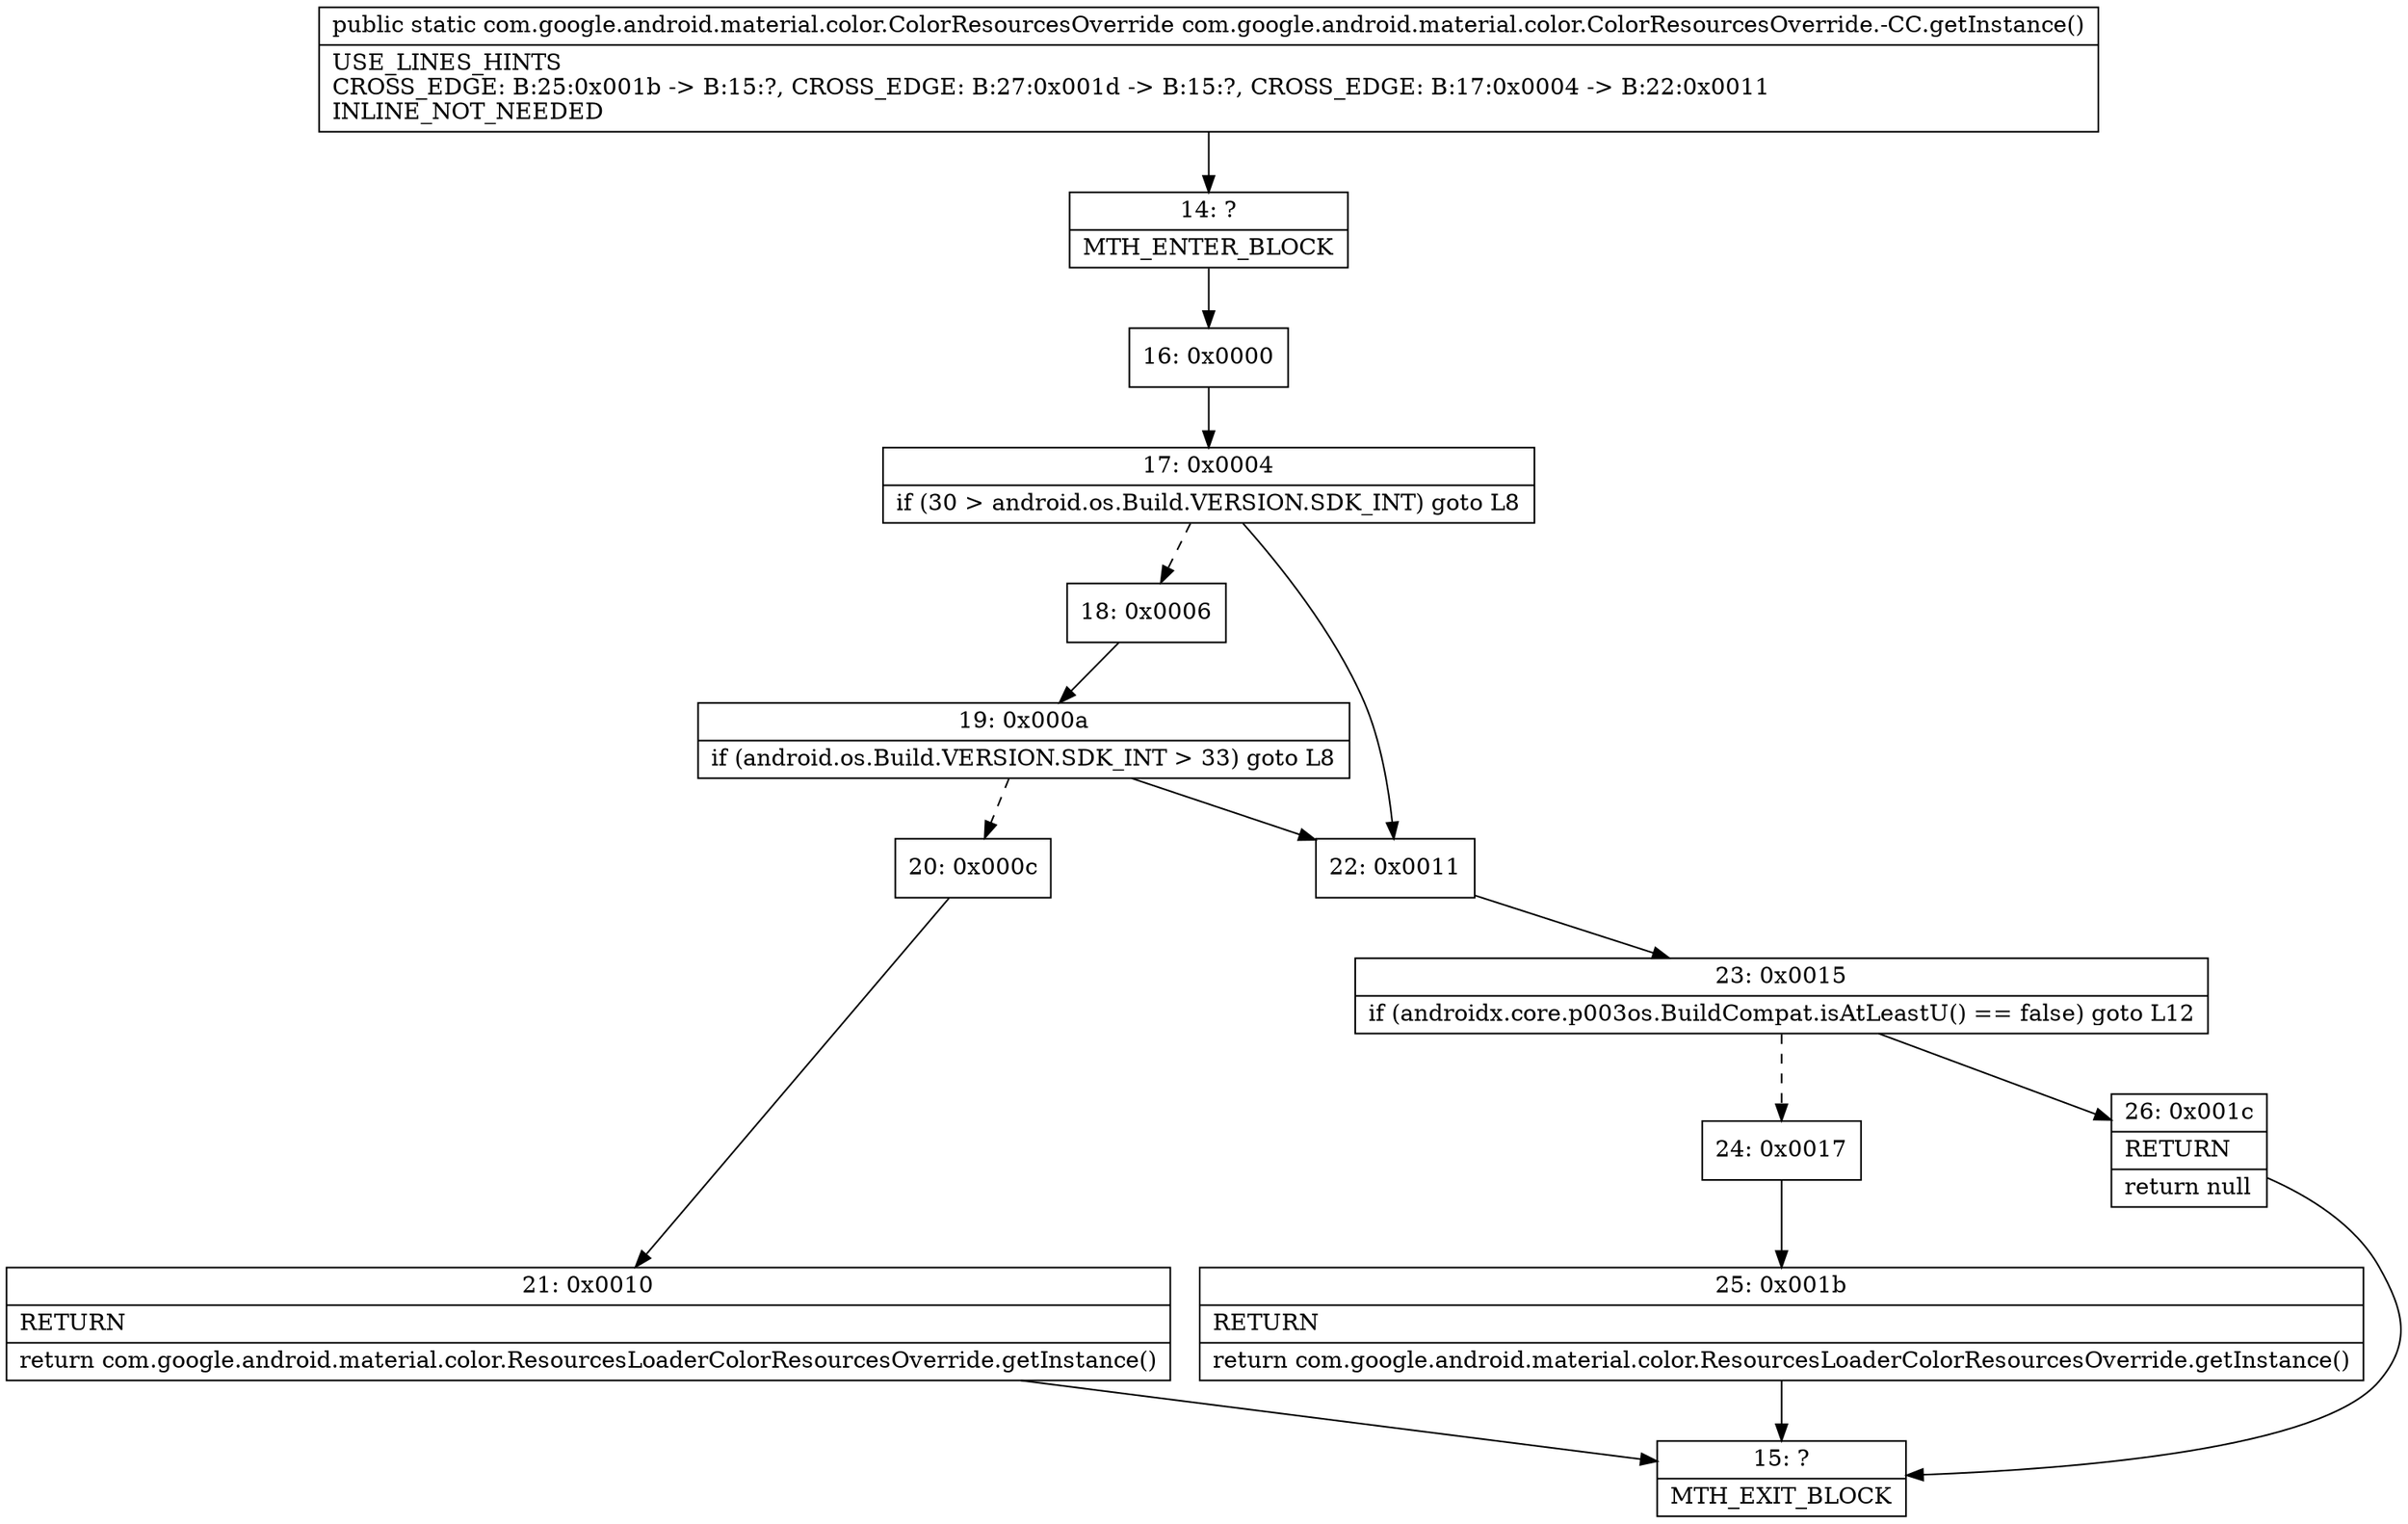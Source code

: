 digraph "CFG forcom.google.android.material.color.ColorResourcesOverride.\-CC.getInstance()Lcom\/google\/android\/material\/color\/ColorResourcesOverride;" {
Node_14 [shape=record,label="{14\:\ ?|MTH_ENTER_BLOCK\l}"];
Node_16 [shape=record,label="{16\:\ 0x0000}"];
Node_17 [shape=record,label="{17\:\ 0x0004|if (30 \> android.os.Build.VERSION.SDK_INT) goto L8\l}"];
Node_18 [shape=record,label="{18\:\ 0x0006}"];
Node_19 [shape=record,label="{19\:\ 0x000a|if (android.os.Build.VERSION.SDK_INT \> 33) goto L8\l}"];
Node_20 [shape=record,label="{20\:\ 0x000c}"];
Node_21 [shape=record,label="{21\:\ 0x0010|RETURN\l|return com.google.android.material.color.ResourcesLoaderColorResourcesOverride.getInstance()\l}"];
Node_15 [shape=record,label="{15\:\ ?|MTH_EXIT_BLOCK\l}"];
Node_22 [shape=record,label="{22\:\ 0x0011}"];
Node_23 [shape=record,label="{23\:\ 0x0015|if (androidx.core.p003os.BuildCompat.isAtLeastU() == false) goto L12\l}"];
Node_24 [shape=record,label="{24\:\ 0x0017}"];
Node_25 [shape=record,label="{25\:\ 0x001b|RETURN\l|return com.google.android.material.color.ResourcesLoaderColorResourcesOverride.getInstance()\l}"];
Node_26 [shape=record,label="{26\:\ 0x001c|RETURN\l|return null\l}"];
MethodNode[shape=record,label="{public static com.google.android.material.color.ColorResourcesOverride com.google.android.material.color.ColorResourcesOverride.\-CC.getInstance()  | USE_LINES_HINTS\lCROSS_EDGE: B:25:0x001b \-\> B:15:?, CROSS_EDGE: B:27:0x001d \-\> B:15:?, CROSS_EDGE: B:17:0x0004 \-\> B:22:0x0011\lINLINE_NOT_NEEDED\l}"];
MethodNode -> Node_14;Node_14 -> Node_16;
Node_16 -> Node_17;
Node_17 -> Node_18[style=dashed];
Node_17 -> Node_22;
Node_18 -> Node_19;
Node_19 -> Node_20[style=dashed];
Node_19 -> Node_22;
Node_20 -> Node_21;
Node_21 -> Node_15;
Node_22 -> Node_23;
Node_23 -> Node_24[style=dashed];
Node_23 -> Node_26;
Node_24 -> Node_25;
Node_25 -> Node_15;
Node_26 -> Node_15;
}

